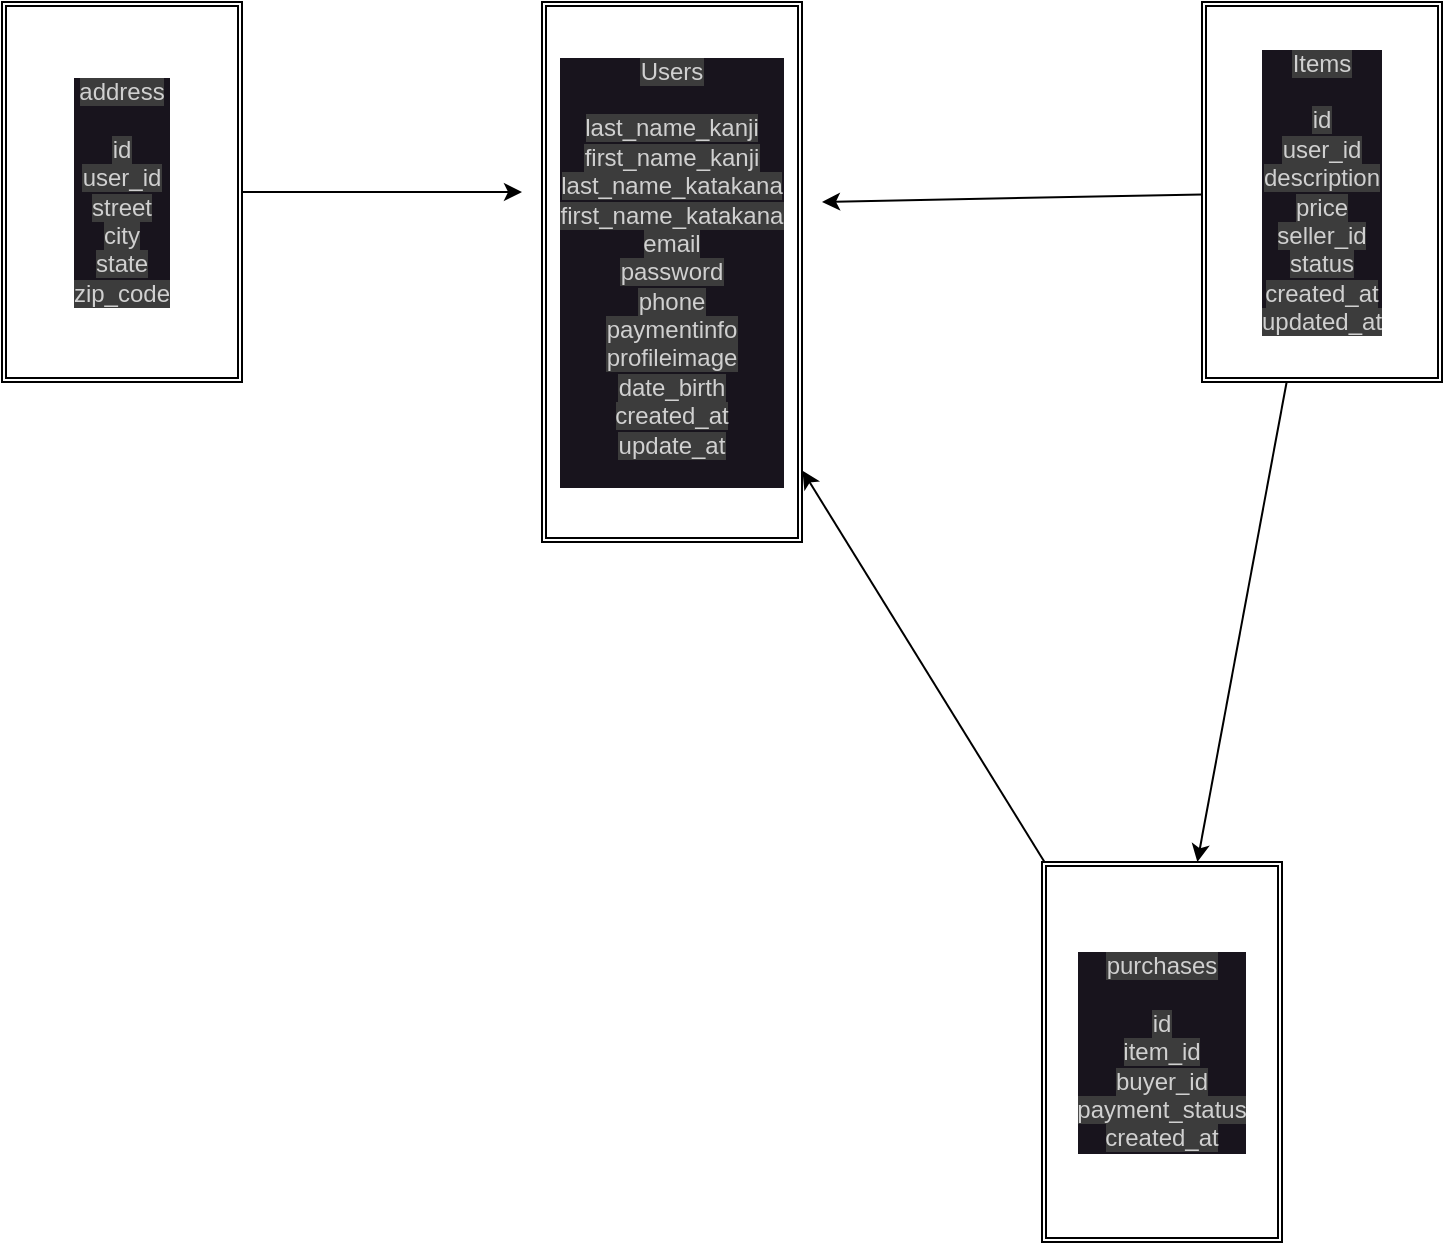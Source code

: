 <mxfile>
    <diagram id="wbf_qaJHkdGwPexPDaj9" name="ページ1">
        <mxGraphModel dx="1618" dy="486" grid="1" gridSize="10" guides="1" tooltips="1" connect="1" arrows="1" fold="1" page="1" pageScale="1" pageWidth="827" pageHeight="1169" background="none" math="0" shadow="0">
            <root>
                <mxCell id="0"/>
                <mxCell id="1" parent="0"/>
                <mxCell id="192" value="&lt;font color=&quot;#d0d0d0&quot;&gt;&lt;span style=&quot;background-color: rgb(60, 60, 60);&quot;&gt;Users&lt;br&gt;&lt;br&gt;last_name_kanji&lt;br&gt;first_name_kanji&lt;br&gt;last_name_katakana&lt;br&gt;first_name_katakana&lt;br&gt;&lt;/span&gt;&lt;/font&gt;&lt;font color=&quot;#d0d0d0&quot;&gt;&lt;span style=&quot;background-color: rgb(60, 60, 60);&quot;&gt;email&lt;br&gt;password&lt;br&gt;phone&lt;br&gt;paymentinfo&lt;br&gt;profileimage&lt;br&gt;date_birth&lt;br&gt;created_at&lt;br&gt;update_at&lt;br&gt;&lt;br&gt;&lt;/span&gt;&lt;/font&gt;" style="shape=ext;double=1;rounded=0;whiteSpace=wrap;html=1;labelBackgroundColor=#18141D;" vertex="1" parent="1">
                    <mxGeometry x="10" y="210" width="130" height="270" as="geometry"/>
                </mxCell>
                <mxCell id="197" style="edgeStyle=none;html=1;" edge="1" parent="1" source="193">
                    <mxGeometry relative="1" as="geometry">
                        <mxPoint x="150" y="310" as="targetPoint"/>
                    </mxGeometry>
                </mxCell>
                <mxCell id="199" style="edgeStyle=none;html=1;" edge="1" parent="1" source="193" target="195">
                    <mxGeometry relative="1" as="geometry"/>
                </mxCell>
                <mxCell id="193" value="&lt;font color=&quot;#d0d0d0&quot;&gt;&lt;span style=&quot;background-color: rgb(60, 60, 60);&quot;&gt;Items&lt;br&gt;&lt;br&gt;id&lt;br&gt;user_id&lt;br&gt;description&lt;br&gt;price&lt;br&gt;seller_id&lt;br&gt;status&lt;br&gt;created_at&lt;br&gt;updated_at&lt;br&gt;&lt;/span&gt;&lt;/font&gt;" style="shape=ext;double=1;rounded=0;whiteSpace=wrap;html=1;labelBackgroundColor=#18141D;" vertex="1" parent="1">
                    <mxGeometry x="340" y="210" width="120" height="190" as="geometry"/>
                </mxCell>
                <mxCell id="201" style="edgeStyle=none;html=1;" edge="1" parent="1" source="194">
                    <mxGeometry relative="1" as="geometry">
                        <mxPoint y="305" as="targetPoint"/>
                    </mxGeometry>
                </mxCell>
                <mxCell id="194" value="&lt;font color=&quot;#d0d0d0&quot;&gt;&lt;span style=&quot;background-color: rgb(60, 60, 60);&quot;&gt;address&lt;br&gt;&lt;br&gt;id&lt;br&gt;user_id&lt;br&gt;street&lt;br&gt;city&lt;br&gt;state&lt;br&gt;zip_code&lt;br&gt;&lt;/span&gt;&lt;/font&gt;" style="shape=ext;double=1;rounded=0;whiteSpace=wrap;html=1;labelBackgroundColor=#18141D;" vertex="1" parent="1">
                    <mxGeometry x="-260" y="210" width="120" height="190" as="geometry"/>
                </mxCell>
                <mxCell id="196" style="edgeStyle=none;html=1;entryX=1.002;entryY=0.868;entryDx=0;entryDy=0;entryPerimeter=0;" edge="1" parent="1" source="195" target="192">
                    <mxGeometry relative="1" as="geometry">
                        <mxPoint x="210" y="640" as="targetPoint"/>
                    </mxGeometry>
                </mxCell>
                <mxCell id="195" value="&lt;font color=&quot;#d0d0d0&quot;&gt;&lt;span style=&quot;background-color: rgb(60, 60, 60);&quot;&gt;purchases&lt;br&gt;&lt;br&gt;id&lt;br&gt;item_id&lt;br&gt;buyer_id&lt;br&gt;payment_status&lt;br&gt;created_at&lt;br&gt;&lt;/span&gt;&lt;/font&gt;" style="shape=ext;double=1;rounded=0;whiteSpace=wrap;html=1;labelBackgroundColor=#18141D;" vertex="1" parent="1">
                    <mxGeometry x="260" y="640" width="120" height="190" as="geometry"/>
                </mxCell>
            </root>
        </mxGraphModel>
    </diagram>
</mxfile>